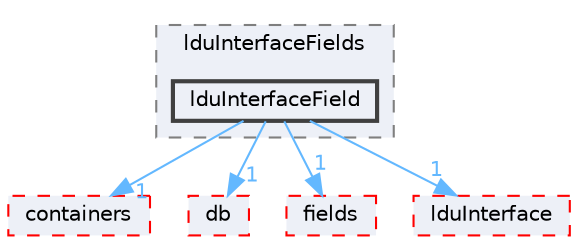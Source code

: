 digraph "src/OpenFOAM/matrices/lduMatrix/lduAddressing/lduInterfaceFields/lduInterfaceField"
{
 // LATEX_PDF_SIZE
  bgcolor="transparent";
  edge [fontname=Helvetica,fontsize=10,labelfontname=Helvetica,labelfontsize=10];
  node [fontname=Helvetica,fontsize=10,shape=box,height=0.2,width=0.4];
  compound=true
  subgraph clusterdir_dcd52ee40db40a986002fe7976fc48d2 {
    graph [ bgcolor="#edf0f7", pencolor="grey50", label="lduInterfaceFields", fontname=Helvetica,fontsize=10 style="filled,dashed", URL="dir_dcd52ee40db40a986002fe7976fc48d2.html",tooltip=""]
  dir_996684b8b107269463df52289e44eb71 [label="lduInterfaceField", fillcolor="#edf0f7", color="grey25", style="filled,bold", URL="dir_996684b8b107269463df52289e44eb71.html",tooltip=""];
  }
  dir_19d0872053bde092be81d7fe3f56cbf7 [label="containers", fillcolor="#edf0f7", color="red", style="filled,dashed", URL="dir_19d0872053bde092be81d7fe3f56cbf7.html",tooltip=""];
  dir_63c634f7a7cfd679ac26c67fb30fc32f [label="db", fillcolor="#edf0f7", color="red", style="filled,dashed", URL="dir_63c634f7a7cfd679ac26c67fb30fc32f.html",tooltip=""];
  dir_962442b8f989d5529fab5e0f0e4ffb74 [label="fields", fillcolor="#edf0f7", color="red", style="filled,dashed", URL="dir_962442b8f989d5529fab5e0f0e4ffb74.html",tooltip=""];
  dir_ac9806e1218e6f4577e01d62bb1655cd [label="lduInterface", fillcolor="#edf0f7", color="red", style="filled,dashed", URL="dir_ac9806e1218e6f4577e01d62bb1655cd.html",tooltip=""];
  dir_996684b8b107269463df52289e44eb71->dir_19d0872053bde092be81d7fe3f56cbf7 [headlabel="1", labeldistance=1.5 headhref="dir_002112_000669.html" href="dir_002112_000669.html" color="steelblue1" fontcolor="steelblue1"];
  dir_996684b8b107269463df52289e44eb71->dir_63c634f7a7cfd679ac26c67fb30fc32f [headlabel="1", labeldistance=1.5 headhref="dir_002112_000817.html" href="dir_002112_000817.html" color="steelblue1" fontcolor="steelblue1"];
  dir_996684b8b107269463df52289e44eb71->dir_962442b8f989d5529fab5e0f0e4ffb74 [headlabel="1", labeldistance=1.5 headhref="dir_002112_001335.html" href="dir_002112_001335.html" color="steelblue1" fontcolor="steelblue1"];
  dir_996684b8b107269463df52289e44eb71->dir_ac9806e1218e6f4577e01d62bb1655cd [headlabel="1", labeldistance=1.5 headhref="dir_002112_002111.html" href="dir_002112_002111.html" color="steelblue1" fontcolor="steelblue1"];
}
